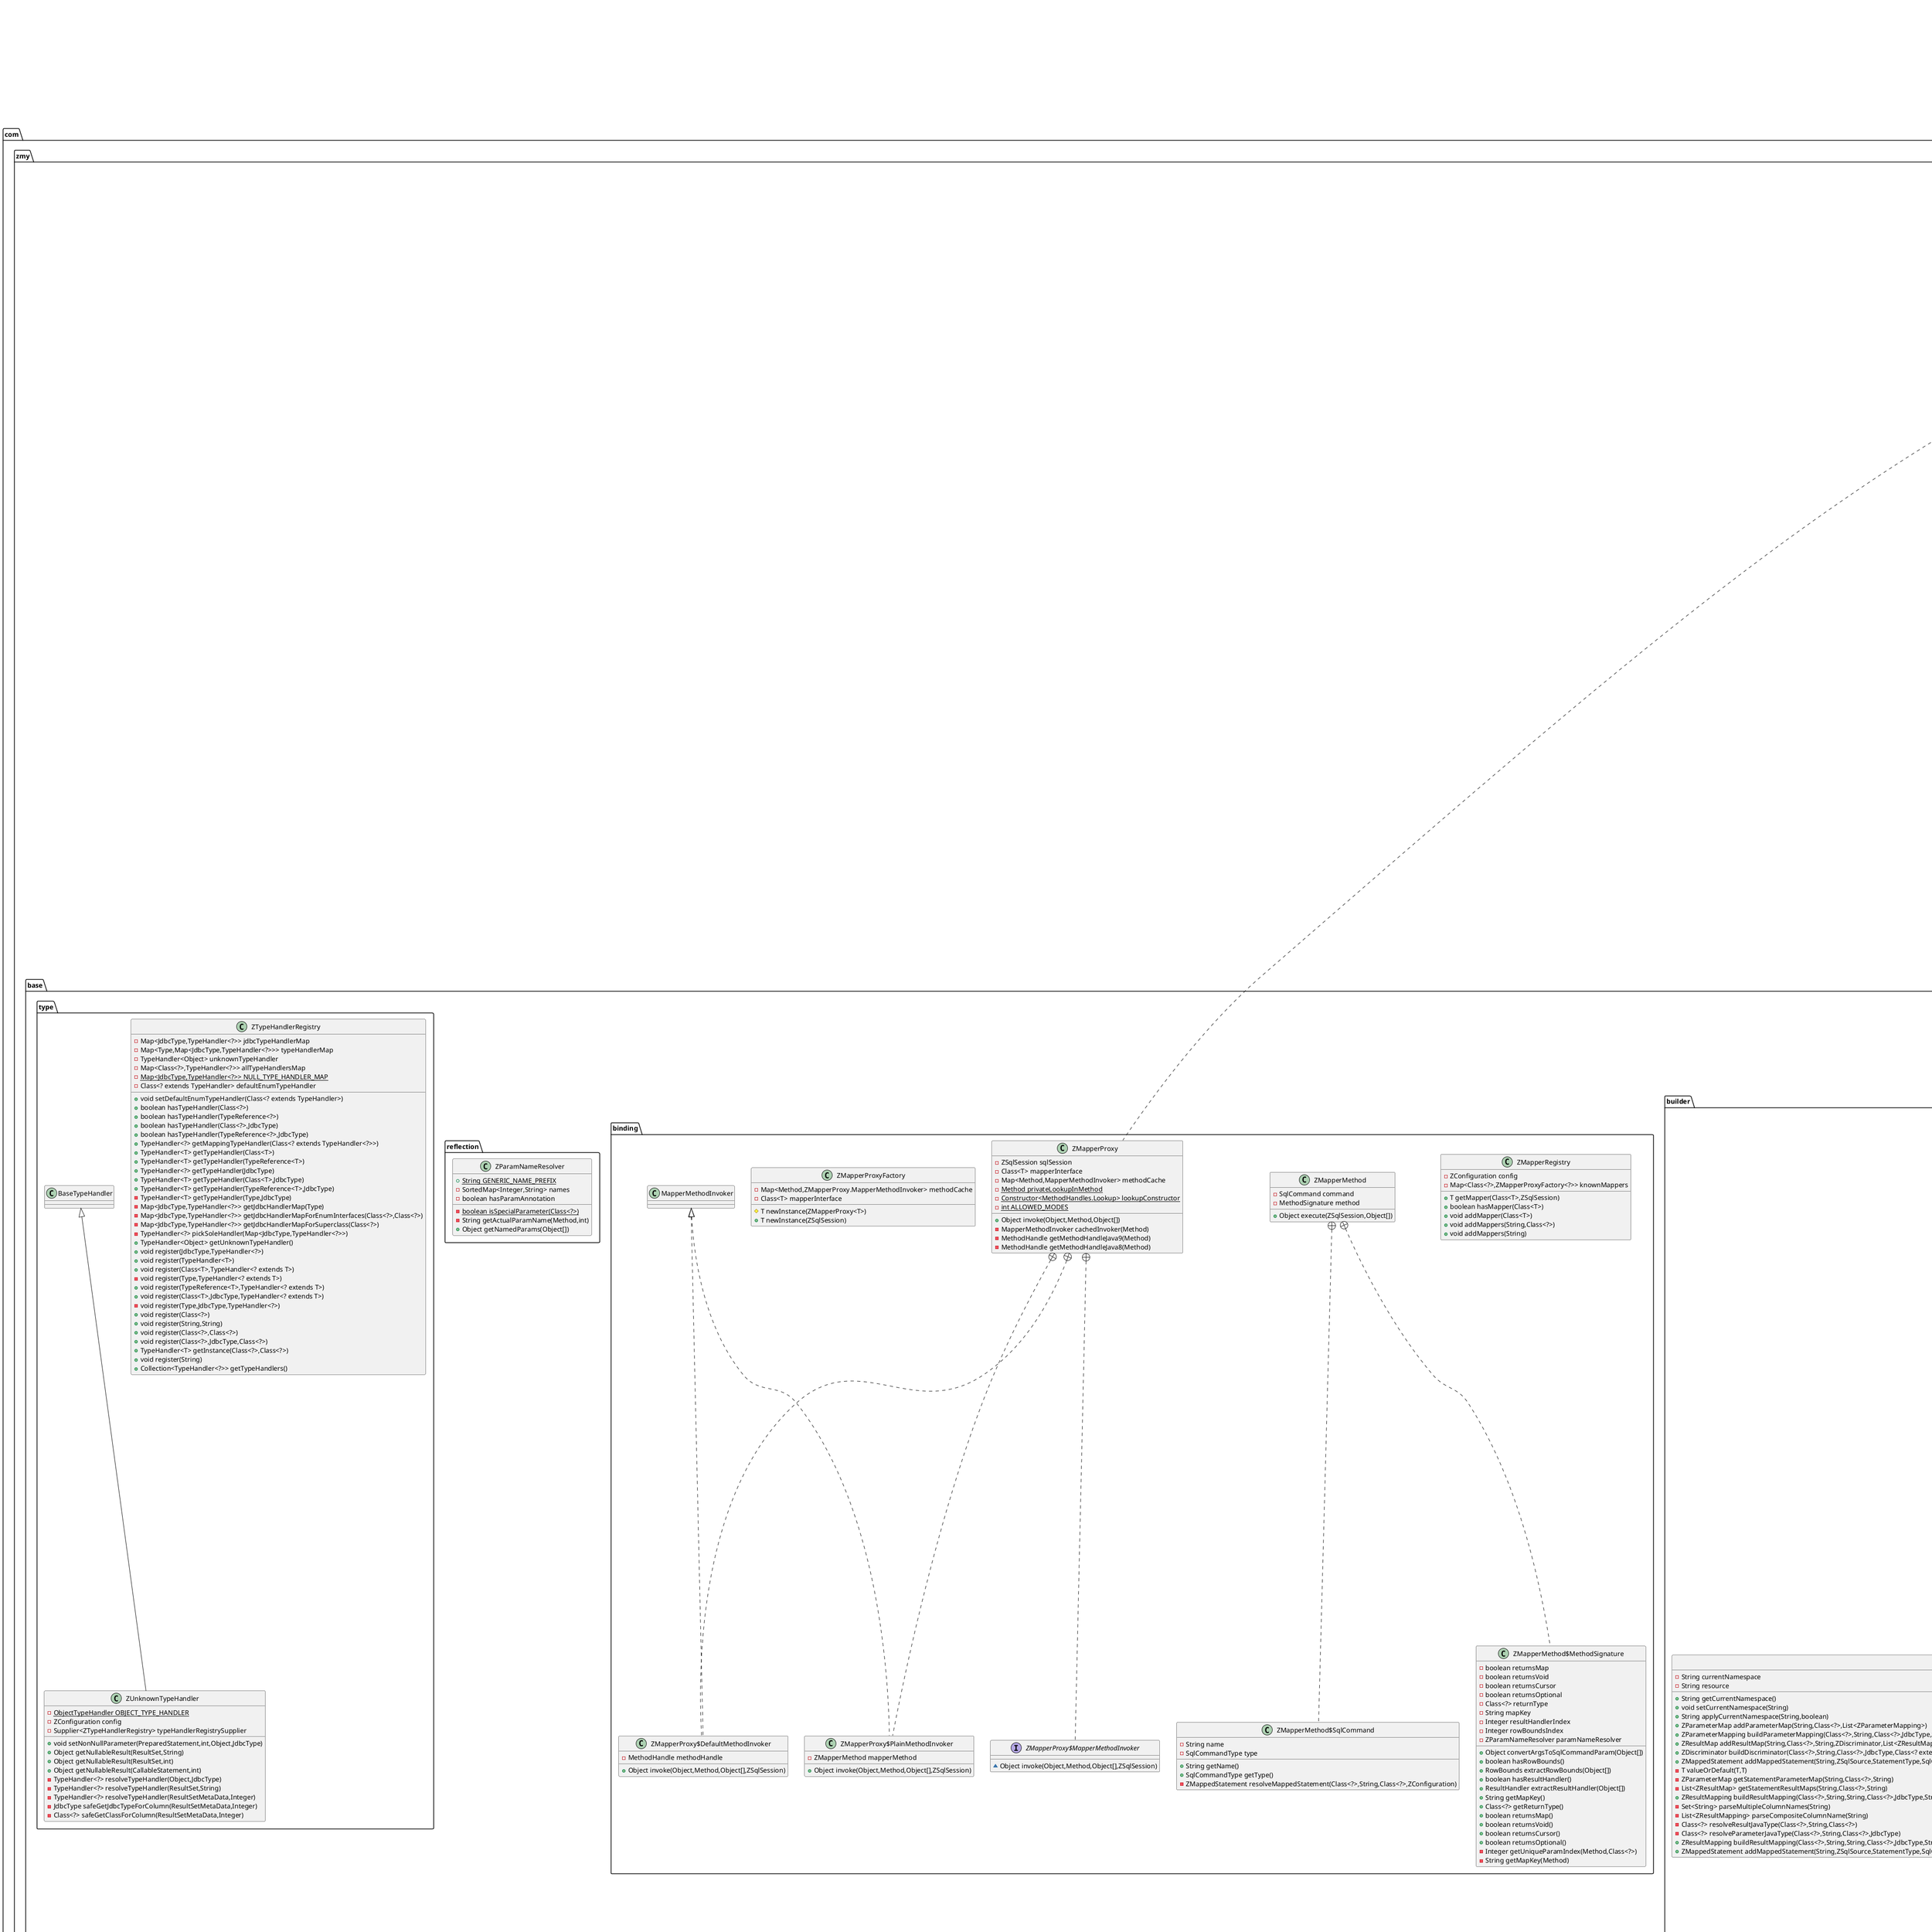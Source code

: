 @startuml
class com.zmy.core.mapping.ZParameterMap {
- String id
- Class<?> type
- List<ZParameterMapping> parameterMappings
+ String getId()
+ Class<?> getType()
+ List<ZParameterMapping> getParameterMappings()
}


class com.zmy.core.mapping.ZParameterMap$Builder {
- ZParameterMap parameterMap
+ Class<?> type()
+ ZParameterMap build()
}


class com.zmy.core.mapping.ZEnvironment {
- String id
- DataSource dataSource
- TransactionFactory transactionFactory
+ TransactionFactory getTransactionFactory()
+ String getId()
+ DataSource getDataSource()
}


class com.zmy.core.mapping.ZEnvironment$Builder {
- String id
- DataSource dataSource
- TransactionFactory transactionFactory
+ ZEnvironment.Builder dataSource(DataSource)
+ ZEnvironment.Builder transactionFactory(TransactionFactory)
+ String id()
+ ZEnvironment build()
+ TransactionFactory getTransactionFactory()
}


class com.zmy.base.builder.xml.ZXMLConfigBuilder {
- boolean parsed
- XPathParser parser
- String environment
- ReflectorFactory localReflectorFactory
+ ZConfiguration parse()
- void parseConfiguration(XNode)
- void loadCustomLogImpl(Properties)
- void propertiesElement(XNode)
- Properties settingsAsProperties(XNode)
- void typeAliasesElement(XNode)
- void settingsElement(Properties)
- void environmentsElement(XNode)
- boolean isSpecifiedEnvironment(String)
- DataSourceFactory dataSourceElement(XNode)
- void mapperElement(XNode)
- TransactionFactory transactionManagerElement(XNode)
}


class com.zmy.base.scripting.defaults.ZDefaultParameterHandler {
- ZTypeHandlerRegistry typeHandlerRegistry
- ZMappedStatement mappedStatement
- Object parameterObject
- ZBoundSql boundSql
- ZConfiguration configuration
+ Object getParameterObject()
+ void setParameters(PreparedStatement)
}


class com.zmy.base.binding.ZMapperRegistry {
- ZConfiguration config
- Map<Class<?>,ZMapperProxyFactory<?>> knownMappers
+ T getMapper(Class<T>,ZSqlSession)
+ boolean hasMapper(Class<T>)
+ void addMapper(Class<T>)
+ void addMappers(String,Class<?>)
+ void addMappers(String)
}


class com.zmy.base.scripting.xmltags.ZIfSqlNode {
- ExpressionEvaluator evaluator
- String test
- ZSqlNode contents
+ boolean apply(ZDynamicContext)
}


class com.zmy.base.scripting.xmltags.ZDynamicContext {
+ {static} String PARAMETER_OBJECT_KEY
+ {static} String DATABASE_ID_KEY
- ZDynamicContext.ContextMap bindings
- StringJoiner sqlBuilder
- int uniqueNumber
+ Map<String,Object> getBindings()
+ void bind(String,Object)
+ void appendSql(String)
+ String getSql()
+ int getUniqueNumber()
}


class com.zmy.base.scripting.xmltags.ZDynamicContext$ContextAccessor {
+ Object getProperty(Map,Object,Object)
+ void setProperty(Map,Object,Object,Object)
+ String getSourceAccessor(OgnlContext,Object,Object)
+ String getSourceSetter(OgnlContext,Object,Object)
}

class com.zmy.base.scripting.xmltags.ZDynamicContext$ContextMap {
- {static} long serialVersionUID
- MetaObject parameterMetaObject
- boolean fallbackParameterObject
+ Object get(Object)
}


interface com.zmy.core.executor.statement.ZStatementHandler {
~ Statement prepare(Connection)
~ List<E> query(Statement,ZResultHandler)
~ int update(Statement)
~ ZBoundSql getBoundSql()
~ ZParameterHandler getParameterHandler()
~ void parameterize(Statement)
}

class com.zmy.base.scripting.xmltags.ZMixedSqlNode {
- List<ZSqlNode> contents
+ boolean apply(ZDynamicContext)
}


interface com.zmy.core.executor.ZExecutor {
~ {static} ResultHandler NO_RESULT_HANDLER
~ List<T> query(ZMappedStatement,Object,RowBounds,ZResultHandler)
~ List<T> query(ZMappedStatement,Object,RowBounds,ZResultHandler,ZBoundSql)
~ int update(ZMappedStatement,Object)
~ Transaction getTransaction()
~ void commit(boolean)
~ void rollback(boolean)
~ void close(boolean)
~ boolean isClosed()
~ void setExecutorWrapper(ZExecutor)
}


class com.zmy.core.executor.result.ZDefaultMapResultHandler {
- Map<K,V> mappedResults
- String mapKey
- ObjectFactory objectFactory
- ObjectWrapperFactory objectWrapperFactory
- ReflectorFactory reflectorFactory
+ void handleResult(ResultContext<? extends V>)
+ Map<K,V> getMappedResults()
}


class com.zmy.base.reflection.ZParamNameResolver {
+ {static} String GENERIC_NAME_PREFIX
- SortedMap<Integer,String> names
- boolean hasParamAnnotation
- {static} boolean isSpecialParameter(Class<?>)
- String getActualParamName(Method,int)
+ Object getNamedParams(Object[])
}


abstract class com.zmy.core.executor.ZBaseExecutor {
# Transaction transaction
# ZConfiguration configuration
- boolean closed
# ZExecutor wrapper
+ Transaction getTransaction()
# Connection getConnection()
+ void setExecutorWrapper(ZExecutor)
+ boolean isClosed()
+ void close(boolean)
+ void commit(boolean)
+ void rollback(boolean)
+ List<E> query(ZMappedStatement,Object,RowBounds,ZResultHandler)
+ List<T> query(ZMappedStatement,Object,RowBounds,ZResultHandler,ZBoundSql)
+ int update(ZMappedStatement,Object)
- List<T> queryFromDatabase(ZMappedStatement,Object,RowBounds,ZResultHandler,ZBoundSql)
# {abstract}List<T> doQuery(ZMappedStatement,Object,RowBounds,ZResultHandler,ZBoundSql)
# {abstract}int doUpdate(ZMappedStatement,Object)
}


class com.zmy.core.mapping.ZBoundSql {
- String sql
- List<ZParameterMapping> parameterMappings
- Object parameterObject
- Map<String,Object> additionalParameters
- MetaObject metaParameters
+ String getSql()
+ List<ZParameterMapping> getParameterMappings()
+ Object getParameterObject()
+ boolean hasAdditionalParameter(String)
+ void setAdditionalParameter(String,Object)
+ Object getAdditionalParameter(String)
}


class com.zmy.base.scripting.xmltags.ZForEachSqlNode {
+ {static} String ITEM_PREFIX
- ExpressionEvaluator evaluator
- String collectionExpression
- ZSqlNode contents
- String open
- String close
- String separator
- String item
- String index
- ZConfiguration configuration
+ boolean apply(ZDynamicContext)
- void applyIndex(ZDynamicContext,Object,int)
- void applyItem(ZDynamicContext,Object,int)
- void applyOpen(ZDynamicContext)
- void applyClose(ZDynamicContext)
- {static} String itemizeItem(String,int)
}


class com.zmy.base.scripting.xmltags.ZForEachSqlNode$FilteredDynamicContext {
- ZDynamicContext delegate
- int index
- String itemIndex
- String item
+ Map<String,Object> getBindings()
+ void bind(String,Object)
+ String getSql()
+ void appendSql(String)
+ int getUniqueNumber()
}


class com.zmy.base.scripting.xmltags.ZForEachSqlNode$PrefixedContext {
- ZDynamicContext delegate
- String prefix
- boolean prefixApplied
+ boolean isPrefixApplied()
+ Map<String,Object> getBindings()
+ void bind(String,Object)
+ void appendSql(String)
+ String getSql()
+ int getUniqueNumber()
}


class com.zmy.core.executor.result.ZDefaultResultHandler {
- List<Object> list
+ void handleResult(ResultContext<?>)
+ List<Object> getResultList()
}


class com.zmy.core.executor.resultset.ZDefaultResultSetHandler {
- {static} Object DEFERRED
- ZExecutor executor
- ZConfiguration configuration
- ZMappedStatement mappedStatement
- RowBounds rowBounds
- ZParameterHandler parameterHandler
- ZResultHandler<?> resultHandler
- ZBoundSql boundSql
- ZTypeHandlerRegistry typeHandlerRegistry
- ObjectFactory objectFactory
- ReflectorFactory reflectorFactory
- Map<CacheKey,Object> nestedResultObjects
- Map<String,Object> ancestorObjects
- Object previousRowValue
- Map<String,ZResultMapping> nextResultMaps
- Map<CacheKey,List<PendingRelation>> pendingRelations
- Map<String,List<UnMappedColumnAutoMapping>> autoMappingsCache
- boolean useConstructorMappings
+ void handleOutputParameters(CallableStatement)
- void handleRefCursorOutputParameter(ResultSet,ZParameterMapping,MetaObject)
+ List<Object> handleResultSets(Statement)
- ZResultSetWrapper getFirstResultSet(Statement)
- ZResultSetWrapper getNextResultSet(Statement)
- void closeResultSet(ResultSet)
- void cleanUpAfterHandlingResultSet()
- void validateResultMapsCount(ZResultSetWrapper,int)
- void handleResultSet(ZResultSetWrapper,ZResultMap,List<Object>,ZResultMapping)
- List<Object> collapseSingleResultList(List<Object>)
+ void handleRowValues(ZResultSetWrapper,ZResultMap,ZResultHandler<?>,RowBounds,ZResultMapping)
- void handleRowValuesForSimpleResultMap(ZResultSetWrapper,ZResultMap,ZResultHandler<?>,RowBounds,ZResultMapping)
- void storeObject(ZResultHandler<?>,ZDefaultResultContext<Object>,Object,ZResultMapping,ResultSet)
- void callResultHandler(ZResultHandler<?>,ZDefaultResultContext<Object>,Object)
- boolean shouldProcessMoreRows(ResultContext<?>,RowBounds)
- void skipRows(ResultSet,RowBounds)
- Object getRowValue(ZResultSetWrapper,ZResultMap,String)
- boolean shouldApplyAutomaticMappings(ZResultMap,boolean)
- boolean applyPropertyMappings(ZResultSetWrapper,ZResultMap,MetaObject,ZResultLoaderMap,String)
- Object getPropertyMappingValue(ResultSet,MetaObject,ZResultMapping,ZResultLoaderMap,String)
- List<UnMappedColumnAutoMapping> createAutomaticMappings(ZResultSetWrapper,ZResultMap,MetaObject,String)
- boolean applyAutomaticMappings(ZResultSetWrapper,ZResultMap,MetaObject,String)
- void linkToParents(ResultSet,ZResultMapping,Object)
- void addPendingChildRelation(ResultSet,MetaObject,ZResultMapping)
- CacheKey createKeyForMultipleResults(ResultSet,ZResultMapping,String,String)
- Object createResultObject(ZResultSetWrapper,ZResultMap,ZResultLoaderMap,String)
- Object createResultObject(ZResultSetWrapper,ZResultMap,List<Class<?>>,List<Object>,String)
~ Object createParameterizedResultObject(ZResultSetWrapper,Class<?>,List<ZResultMapping>,List<Class<?>>,List<Object>,String)
- Object createByConstructorSignature(ZResultSetWrapper,Class<?>,List<Class<?>>,List<Object>)
- Object createUsingConstructor(ZResultSetWrapper,Class<?>,List<Class<?>>,List<Object>,Constructor<?>)
- Constructor<?> findDefaultConstructor(Constructor<?>[])
- boolean allowedConstructorUsingTypeHandlers(Constructor<?>,List<JdbcType>)
- Object createPrimitiveResultObject(ZResultSetWrapper,ZResultMap,String)
- Object getNestedQueryConstructorValue(ResultSet,ZResultMapping,String)
- Object getNestedQueryMappingValue(ResultSet,MetaObject,ZResultMapping,ZResultLoaderMap,String)
- Object prepareParameterForNestedQuery(ResultSet,ZResultMapping,Class<?>,String)
- Object prepareSimpleKeyParameter(ResultSet,ZResultMapping,Class<?>,String)
- Object prepareCompositeKeyParameter(ResultSet,ZResultMapping,Class<?>,String)
- Object instantiateParameterObject(Class<?>)
+ ZResultMap resolveDiscriminatedResultMap(ResultSet,ZResultMap,String)
- Object getDiscriminatorValue(ResultSet,ZDiscriminator,String)
- String prependPrefix(String,String)
- void handleRowValuesForNestedResultMap(ZResultSetWrapper,ZResultMap,ZResultHandler<?>,RowBounds,ZResultMapping)
- Object getRowValue(ZResultSetWrapper,ZResultMap,CacheKey,String,Object)
- void putAncestor(Object,String)
- boolean applyNestedResultMappings(ZResultSetWrapper,ZResultMap,MetaObject,String,CacheKey,boolean)
- String getColumnPrefix(String,ZResultMapping)
- boolean anyNotNullColumnHasValue(ZResultMapping,String,ZResultSetWrapper)
- ZResultMap getNestedResultMap(ResultSet,String,String)
- CacheKey createRowKey(ZResultMap,ZResultSetWrapper,String)
- CacheKey combineKeys(CacheKey,CacheKey)
- List<ZResultMapping> getResultMappingsForRowKey(ZResultMap)
- void createRowKeyForMappedProperties(ZResultMap,ZResultSetWrapper,CacheKey,List<ZResultMapping>,String)
- void createRowKeyForUnmappedProperties(ZResultMap,ZResultSetWrapper,CacheKey,String)
- void createRowKeyForMap(ZResultSetWrapper,CacheKey)
- void linkObjects(MetaObject,ZResultMapping,Object)
- Object instantiateCollectionPropertyIfAppropriate(ZResultMapping,MetaObject)
- boolean hasTypeHandlerForResultObject(ZResultSetWrapper,Class<?>)
}


class com.zmy.core.executor.resultset.ZDefaultResultSetHandler$PendingRelation {
+ MetaObject metaObject
+ ZResultMapping propertyMapping
}

class com.zmy.core.executor.resultset.ZDefaultResultSetHandler$UnMappedColumnAutoMapping {
- String column
- String property
- TypeHandler<?> typeHandler
- boolean primitive
}

class com.zmy.base.scripting.xmltags.ZVarDeclSqlNode {
- String name
- String expression
+ boolean apply(ZDynamicContext)
}


class com.zmy.core.session.defaults.ZDefaultSqlSession {
- ZConfiguration configuration
- ZExecutor executor
- boolean autoCommit
- boolean dirty
+ T selectOne(String,Object)
+ List<E> selectList(String)
+ List<T> selectList(String,Object)
+ List<T> selectList(String,Object,RowBounds)
+ int insert(String)
+ int insert(String,Object)
+ int update(String)
+ int update(String,Object)
+ int delete(String)
+ int delete(String,Object)
+ T getMapper(Class<T>)
+ void commit()
+ void commit(boolean)
+ void rollback()
+ void rollback(boolean)
- boolean isCommitOrRollbackRequired(boolean)
+ void close()
+ ZConfiguration getConfiguration()
}


class com.zmy.base.scripting.xmltags.ZWhereSqlNode {
- {static} List<String> prefixList
}

interface com.zmy.core.executor.parameter.ZParameterHandler {
~ Object getParameterObject()
~ void setParameters(PreparedStatement)
}

class com.zmy.core.executor.resultset.ZResultSetWrapper {
- ResultSet resultSet
- ZTypeHandlerRegistry typeHandlerRegistry
- List<String> columnNames
- List<String> classNames
- List<JdbcType> jdbcTypes
- Map<String,Map<Class<?>,TypeHandler<?>>> typeHandlerMap
- Map<String,List<String>> mappedColumnNamesMap
- Map<String,List<String>> unMappedColumnNamesMap
+ ResultSet getResultSet()
+ List<String> getColumnNames()
+ List<String> getClassNames()
+ List<JdbcType> getJdbcTypes()
+ JdbcType getJdbcType(String)
+ TypeHandler<?> getTypeHandler(Class<?>,String)
- Class<?> resolveClass(String)
- void loadMappedAndUnmappedColumnNames(ZResultMap,String)
+ List<String> getMappedColumnNames(ZResultMap,String)
+ List<String> getUnmappedColumnNames(ZResultMap,String)
- String getMapKey(ZResultMap,String)
- Set<String> prependPrefixes(Set<String>,String)
}


class com.zmy.base.binding.ZMapperMethod {
- SqlCommand command
- MethodSignature method
+ Object execute(ZSqlSession,Object[])
}


class com.zmy.base.binding.ZMapperMethod$SqlCommand {
- String name
- SqlCommandType type
+ String getName()
+ SqlCommandType getType()
- ZMappedStatement resolveMappedStatement(Class<?>,String,Class<?>,ZConfiguration)
}


class com.zmy.base.binding.ZMapperMethod$MethodSignature {
- boolean returnsMap
- boolean returnsVoid
- boolean returnsCursor
- boolean returnsOptional
- Class<?> returnType
- String mapKey
- Integer resultHandlerIndex
- Integer rowBoundsIndex
- ZParamNameResolver paramNameResolver
+ Object convertArgsToSqlCommandParam(Object[])
+ boolean hasRowBounds()
+ RowBounds extractRowBounds(Object[])
+ boolean hasResultHandler()
+ ResultHandler extractResultHandler(Object[])
+ String getMapKey()
+ Class<?> getReturnType()
+ boolean returnsMap()
+ boolean returnsVoid()
+ boolean returnsCursor()
+ boolean returnsOptional()
- Integer getUniqueParamIndex(Method,Class<?>)
- String getMapKey(Method)
}


class com.zmy.TestMain {
+ {static} void main(String[])
}

class com.zmy.base.builder.xml.ZXMLStatementBuilder {
- ZMapperBuilderAssistant builderAssistant
- XNode context
- String requiredDatabaseId
+ void parseStatementNode()
- void processSelectKeyNodes(String,Class<?>,ZLanguageDriver)
- void parseSelectKeyNodes(String,List<XNode>,Class<?>,ZLanguageDriver,String)
- void parseSelectKeyNode(String,XNode,Class<?>,ZLanguageDriver,String)
- void removeSelectKeyNodes(List<XNode>)
- boolean databaseIdMatchesCurrent(String,String,String)
- ZLanguageDriver getLanguageDriver(String)
}


class com.zmy.base.scripting.xmltags.ZDynamicSqlSource {
- ZConfiguration configuration
- ZSqlNode rootSqlNode
+ ZBoundSql getBoundSql(Object)
}


abstract class com.zmy.core.executor.statement.ZBaseStatementHandler {
# ZBoundSql boundSql
# ZConfiguration configuration
# ObjectFactory objectFactory
# ZTypeHandlerRegistry typeHandlerRegistry
# ZParameterHandler parameterHandler
# ZResultSetHandler resultSetHandler
# ZExecutor executor
# ZMappedStatement mappedStatement
# RowBounds rowBounds
+ Statement prepare(Connection)
# {abstract}Statement instantiateStatement(Connection)
+ ZBoundSql getBoundSql()
+ ZParameterHandler getParameterHandler()
}


interface com.zmy.core.mapping.ZSqlSource {
~ ZBoundSql getBoundSql(Object)
}

class com.zmy.core.session.ZConfiguration {
# String databaseId
# Map<String,XNode> sqlFragments
# ZTypeHandlerRegistry typeHandlerRegistry
# TypeAliasRegistry typeAliasRegistry
# Map<String,ZMappedStatement> mappedStatements
# ZEnvironment environment
# ZMapperRegistry mapperRegistry
# Properties variables
# Class<? extends Log> logImpl
# ZLanguageDriverRegistry languageRegistry
# ReflectorFactory reflectorFactory
# Map<String,ZResultMap> resultMaps
# Map<String,ZParameterMap> parameterMaps
# boolean returnInstanceForEmptyRow
# boolean useColumnLabel
# boolean mapUnderscoreToCamelCase
# ZAutoMappingUnknownColumnBehavior autoMappingUnknownColumnBehavior
# JdbcType jdbcTypeForNull
# Set<String> loadedResources
# ResultSetType defaultResultSetType
# boolean useActualParamName
# ZExecutorType defaultExecutorType
+ String getDatabaseId()
+ void setDatabaseId(String)
+ Map<String,XNode> getSqlFragments()
+ ZTypeHandlerRegistry getTypeHandlerRegistry()
+ TypeAliasRegistry getTypeAliasRegistry()
+ void addMappedStatement(ZMappedStatement)
+ ZMappedStatement getMappedStatement(String)
+ Collection<String> getMappedStatementNames()
+ Collection<ZMappedStatement> getMappedStatements()
+ boolean hasStatement(String,boolean)
+ boolean hasStatement(String)
+ ZEnvironment getEnvironment()
+ void setEnvironment(ZEnvironment)
+ void addMappers(String)
+ void addMapper(Class<T>)
+ T getMapper(Class<T>,ZSqlSession)
+ boolean hasMapper(Class<?>)
+ Properties getVariables()
+ void setVariables(Properties)
+ Class<? extends Log> getLogImpl()
+ void setLogImpl(Class<? extends Log>)
+ ZLanguageDriver getDefaultScriptingLanguageInstance()
+ ZLanguageDriver getLanguageDriver(Class<? extends ZLanguageDriver>)
+ MetaObject newMetaObject(Object)
+ ReflectorFactory getReflectorFactory()
+ void setReflectorFactory(ReflectorFactory)
+ Collection<String> getResultMapNames()
+ Collection<ZResultMap> getResultMaps()
+ ZResultMap getResultMap(String)
+ boolean hasResultMap(String)
+ void addResultMap(ZResultMap)
# void checkLocallyForDiscriminatedNestedResultMaps(ZResultMap)
# void checkGloballyForDiscriminatedNestedResultMaps(ZResultMap)
+ boolean hasParameterMap(String)
+ Collection<String> getParameterMapNames()
+ Collection<ZParameterMap> getParameterMaps()
+ ZParameterMap getParameterMap(String)
+ void addParameterMap(ZParameterMap)
+ ZParameterHandler newParameterHandler(ZMappedStatement,Object,ZBoundSql)
+ ZResultSetHandler newResultSetHandler(ZExecutor,ZMappedStatement,RowBounds,ZParameterHandler,ZResultHandler,ZBoundSql)
+ ZStatementHandler newStatementHandler(ZExecutor,ZMappedStatement,RowBounds,Object,ZResultHandler,ZBoundSql)
+ ZExecutor newExecutor(ZExecutorType)
+ ZExecutor newExecutor(ZExecutorType,Transaction)
+ boolean isReturnInstanceForEmptyRow()
+ void setReturnInstanceForEmptyRow(boolean)
+ void setUseColumnLabel(boolean)
+ boolean isUseColumnLabel()
+ boolean isMapUnderscoreToCamelCase()
+ void setMapUnderscoreToCamelCase(boolean)
+ ZAutoMappingUnknownColumnBehavior getAutoMappingUnknownColumnBehavior()
+ void setAutoMappingUnknownColumnBehavior(ZAutoMappingUnknownColumnBehavior)
+ void setJdbcTypeForNull(JdbcType)
+ JdbcType getJdbcTypeForNull()
+ void addLoadedResource(String)
+ boolean isResourceLoaded(String)
+ ResultSetType getDefaultResultSetType()
+ void setDefaultResultSetType(ResultSetType)
+ boolean isUseActualParamName()
+ ZExecutorType getDefaultExecutorType()
+ void setDefaultExecutorType(ZExecutorType)
}


class com.zmy.base.binding.ZMapperProxy {
- ZSqlSession sqlSession
- Class<T> mapperInterface
- Map<Method,MapperMethodInvoker> methodCache
- {static} Method privateLookupInMethod
- {static} Constructor<MethodHandles.Lookup> lookupConstructor
- {static} int ALLOWED_MODES
+ Object invoke(Object,Method,Object[])
- MapperMethodInvoker cachedInvoker(Method)
- MethodHandle getMethodHandleJava9(Method)
- MethodHandle getMethodHandleJava8(Method)
}


class com.zmy.base.binding.ZMapperProxy$DefaultMethodInvoker {
- MethodHandle methodHandle
+ Object invoke(Object,Method,Object[],ZSqlSession)
}


interface com.zmy.base.binding.ZMapperProxy$MapperMethodInvoker {
~ Object invoke(Object,Method,Object[],ZSqlSession)
}

class com.zmy.base.binding.ZMapperProxy$PlainMethodInvoker {
- ZMapperMethod mapperMethod
+ Object invoke(Object,Method,Object[],ZSqlSession)
}


class com.zmy.core.executor.result.ZDefaultResultContext {
- T resultObject
- int resultCount
- boolean stopped
+ T getResultObject()
+ int getResultCount()
+ boolean isStopped()
+ void nextResultObject(T)
+ void stop()
}


class com.zmy.base.scripting.xmltags.ZSetSqlNode {
- {static} List<String> COMMA
}

interface com.zmy.core.session.ZSqlSessionFactory {
~ ZSqlSession openSession()
~ ZSqlSession openSession(boolean)
~ ZSqlSession openSession(ZExecutorType)
~ ZSqlSession openSession(TransactionIsolationLevel)
}

enum com.zmy.core.session.ZExecutorType {
+  SIMPLE
+  REUSE
+  BATCH
}

class com.zmy.base.builder.ZStaticSqlSource {
- String sql
- List<ZParameterMapping> parameterMappings
- ZConfiguration configuration
+ ZBoundSql getBoundSql(Object)
}


class com.zmy.core.mapping.ZResultMapping {
- ZConfiguration configuration
- String property
- String column
- Class<?> javaType
- JdbcType jdbcType
- TypeHandler<?> typeHandler
- String nestedResultMapId
- String nestedQueryId
- Set<String> notNullColumns
- String columnPrefix
- List<ResultFlag> flags
- List<ZResultMapping> composites
- String resultSet
- String foreignColumn
- boolean lazy
+ boolean isCompositeResult()
+ boolean equals(Object)
+ int hashCode()
+ String toString()
}


class com.zmy.core.mapping.ZResultMapping$Builder {
- ZResultMapping resultMapping
+ ZResultMapping.Builder javaType(Class<?>)
+ ZResultMapping.Builder jdbcType(JdbcType)
+ ZResultMapping.Builder nestedResultMapId(String)
+ ZResultMapping.Builder nestedQueryId(String)
+ ZResultMapping.Builder resultSet(String)
+ ZResultMapping.Builder foreignColumn(String)
+ ZResultMapping.Builder notNullColumns(Set<String>)
+ ZResultMapping.Builder columnPrefix(String)
+ ZResultMapping.Builder flags(List<ResultFlag>)
+ ZResultMapping.Builder typeHandler(TypeHandler<?>)
+ ZResultMapping.Builder composites(List<ZResultMapping>)
+ ZResultMapping.Builder lazy(boolean)
+ ZResultMapping build()
- void validate()
- void resolveTypeHandler()
+ ZResultMapping.Builder column(String)
}


class com.zmy.inter.beans.User {
- Integer userId
- String addr
- String name
+ Integer getUserId()
+ void setUserId(Integer)
+ String getAddr()
+ void setAddr(String)
+ String getName()
+ void setName(String)
}


class com.zmy.inter.beans.User$Builder {
- User user
+ Builder userId(Integer)
+ Builder name(String)
+ Builder addr(String)
+ User build()
}


interface com.zmy.core.session.ZSqlSession {
~ T selectOne(String,Object)
~ List<E> selectList(String)
~ List<E> selectList(String,Object)
~ List<E> selectList(String,Object,RowBounds)
~ int insert(String)
~ int insert(String,Object)
~ int update(String)
~ int update(String,Object)
~ int delete(String)
~ int delete(String,Object)
~ T getMapper(Class<T>)
~ void commit()
~ void commit(boolean)
~ void rollback()
~ void rollback(boolean)
~ ZConfiguration getConfiguration()
~ void close()
}

class com.zmy.core.executor.ZResultExtractor {
- ZConfiguration configuration
- ObjectFactory objectFactory
+ Object extractObjectFromList(List<Object>,Class<?>)
}


class com.zmy.core.executor.statement.ZPreparedStatementHandler {
+ List<E> query(Statement,ZResultHandler)
+ int update(Statement)
+ void parameterize(Statement)
# Statement instantiateStatement(Connection)
}

class com.zmy.base.builder.xml.ZXMLIncludeTransformer {
- ZConfiguration configuration
- ZMapperBuilderAssistant builderAssistant
+ void applyIncludes(Node)
- void applyIncludes(Node,Properties,boolean)
- Node findSqlFragment(String,Properties)
- String getStringAttribute(Node,String)
- Properties getVariablesContext(Node,Properties)
}


class com.zmy.core.mapping.ZDiscriminator {
- ZResultMapping resultMapping
- Map<String,String> discriminatorMap
+ ZResultMapping getResultMapping()
+ Map<String,String> getDiscriminatorMap()
+ String getMapIdFor(String)
}


class com.zmy.core.mapping.ZDiscriminator$Builder {
- ZDiscriminator discriminator
+ ZDiscriminator build()
}


class com.zmy.base.scripting.xmltags.ZChooseSqlNode {
- ZSqlNode defaultSqlNode
- List<ZSqlNode> ifSqlNodes
+ boolean apply(ZDynamicContext)
}


enum com.zmy.core.session.ZAutoMappingUnknownColumnBehavior {
+  NONE
+  WARNING
+  FAILING
+ {abstract}void doAction(ZMappedStatement,String,String,Class<?>)
- {static} String buildMessage(ZMappedStatement,String,String,Class<?>)
}


class com.zmy.core.session.LogHolder {
- {static} Log log
}

interface com.zmy.core.executor.resultset.ZResultSetHandler {
~ List<E> handleResultSets(Statement)
~ void handleOutputParameters(CallableStatement)
}

class com.zmy.core.session.ZSqlSessionFactoryBuilder {
+ ZSqlSessionFactory build(InputStream)
+ ZSqlSessionFactory build(InputStream,String)
+ ZSqlSessionFactory build(InputStream,String,Properties)
+ ZSqlSessionFactory build(ZConfiguration)
}

class com.zmy.base.builder.xml.ZXMLMapperBuilder {
- XPathParser parser
- ZMapperBuilderAssistant builderAssistant
- Map<String,XNode> sqlFragments
- String resource
+ void parse()
- void configurationElement(XNode)
- void bindMapperForNamespace()
- void parameterMapElement(List<XNode>)
- void resultMapElements(List<XNode>)
- ZResultMap resultMapElement(XNode)
- ZResultMap resultMapElement(XNode,List<ZResultMapping>,Class<?>)
# Class<?> inheritEnclosingType(XNode,Class<?>)
- void processConstructorElement(XNode,Class<?>,List<ZResultMapping>)
- ZDiscriminator processDiscriminatorElement(XNode,Class<?>,List<ZResultMapping>)
- void sqlElement(List<XNode>)
- void sqlElement(List<XNode>,String)
- boolean databaseIdMatchesCurrent(String,String,String)
- ZResultMapping buildResultMappingFromContext(XNode,Class<?>,List<ResultFlag>)
- String processNestedResultMappings(XNode,List<ZResultMapping>,Class<?>)
# void validateCollection(XNode,Class<?>)
- void buildStatementFromContext(List<XNode>)
- void buildStatementFromContext(List<XNode>,String)
}


class com.zmy.core.session.defaults.ZDefaultSqlSessionFactory {
- ZConfiguration configuration
+ ZSqlSession openSession()
+ ZSqlSession openSession(boolean)
+ ZSqlSession openSession(ZExecutorType)
+ ZSqlSession openSession(TransactionIsolationLevel)
- ZSqlSession openSessionFromDataSource(ZExecutorType,TransactionIsolationLevel,boolean)
- TransactionFactory getTransactionFactoryFromEnvironment(ZEnvironment)
}


interface com.zmy.base.scripting.ZLanguageDriver {
~ ZParameterHandler createParameterHandler(ZMappedStatement,Object,ZBoundSql)
~ ZSqlSource createSqlSource(ZConfiguration,XNode,Class<?>)
~ ZSqlSource createSqlSource(ZConfiguration,String,Class<?>)
}

class com.zmy.base.scripting.ZLanguageDriverRegistry {
- Map<Class<? extends ZLanguageDriver>,ZLanguageDriver> LANGUAGE_DRIVER_MAP
- Class<? extends ZLanguageDriver> defaultDriverClass
+ void register(Class<? extends ZLanguageDriver>)
+ void register(ZLanguageDriver)
+ ZLanguageDriver getDriver(Class<? extends ZLanguageDriver>)
+ ZLanguageDriver getDefaultDriver()
+ Class<? extends ZLanguageDriver> getDefaultDriverClass()
+ void setDefaultDriverClass(Class<? extends ZLanguageDriver>)
}


class com.zmy.base.scripting.xmltags.ZXMLScriptBuilder {
- XNode context
- boolean isDynamic
- Class<?> parameterType
- Map<String,ZXMLScriptBuilder.NodeHandler> nodeHandlerMap
- void initNodeHandlerMap()
+ ZSqlSource parseScriptNode()
# ZMixedSqlNode parseDynamicTags(XNode)
}


class com.zmy.base.scripting.xmltags.ZXMLScriptBuilder$ChooseHandler {
+ void handleNode(XNode,List<ZSqlNode>)
- void handleWhenOtherwiseNodes(XNode,List<ZSqlNode>,List<ZSqlNode>)
- ZSqlNode getDefaultSqlNode(List<ZSqlNode>)
}

class com.zmy.base.scripting.xmltags.ZXMLScriptBuilder$OtherwiseHandler {
+ void handleNode(XNode,List<ZSqlNode>)
}

class com.zmy.base.scripting.xmltags.ZXMLScriptBuilder$IfHandler {
+ void handleNode(XNode,List<ZSqlNode>)
}

class com.zmy.base.scripting.xmltags.ZXMLScriptBuilder$ZForEachHandler {
+ void handleNode(XNode,List<ZSqlNode>)
}

class com.zmy.base.scripting.xmltags.ZXMLScriptBuilder$ZSetHandler {
+ void handleNode(XNode,List<ZSqlNode>)
}

class com.zmy.base.scripting.xmltags.ZXMLScriptBuilder$ZWhereHandler {
+ void handleNode(XNode,List<ZSqlNode>)
}

class com.zmy.base.scripting.xmltags.ZXMLScriptBuilder$ZTrimHandler {
+ void handleNode(XNode,List<ZSqlNode>)
}

class com.zmy.base.scripting.xmltags.ZXMLScriptBuilder$BindHandler {
+ void handleNode(XNode,List<ZSqlNode>)
}

interface com.zmy.base.scripting.xmltags.ZXMLScriptBuilder$NodeHandler {
~ void handleNode(XNode,List<ZSqlNode>)
}

class com.zmy.base.scripting.xmltags.ZStaticTextSqlNode {
- String text
+ boolean apply(ZDynamicContext)
}


class com.zmy.base.builder.ZResultMapResolver {
- ZMapperBuilderAssistant assistant
- String id
- Class<?> type
- String extend
- ZDiscriminator discriminator
- List<ZResultMapping> resultMappings
- Boolean autoMapping
+ ZResultMap resolve()
}


interface com.zmy.core.session.ZResultHandler {
~ void handleResult(ResultContext<? extends T>)
}

class com.zmy.core.executor.statement.ZRoutingStatementHandler {
- ZStatementHandler delegate
+ Statement prepare(Connection)
+ List<E> query(Statement,ZResultHandler)
+ int update(Statement)
+ ZBoundSql getBoundSql()
+ ZParameterHandler getParameterHandler()
+ void parameterize(Statement)
}


class com.zmy.core.executor.statement.ZSimpleStatementHandler {
# Statement instantiateStatement(Connection)
+ List<E> query(Statement,ZResultHandler)
+ int update(Statement)
+ void parameterize(Statement)
}

abstract class com.zmy.base.builder.ZBaseBuilder {
# ZConfiguration configuration
# TypeAliasRegistry typeAliasRegistry
# ZTypeHandlerRegistry typeHandlerRegistry
+ ZConfiguration getConfiguration()
# Pattern parseExpression(String,String)
# Boolean booleanValueOf(String,Boolean)
# Integer integerValueOf(String,Integer)
# Set<String> stringSetValueOf(String,String)
# JdbcType resolveJdbcType(String)
# ResultSetType resolveResultSetType(String)
# ParameterMode resolveParameterMode(String)
# Object createInstance(String)
# Class<? extends T> resolveClass(String)
# TypeHandler<?> resolveTypeHandler(Class<?>,String)
# TypeHandler<?> resolveTypeHandler(Class<?>,Class<? extends TypeHandler<?>>)
# Class<? extends T> resolveAlias(String)
}


class com.zmy.base.scripting.defaults.ZRawLanguageDriver {
+ ZSqlSource createSqlSource(ZConfiguration,XNode,Class<?>)
+ ZSqlSource createSqlSource(ZConfiguration,String,Class<?>)
- void checkIsNotDynamic(ZSqlSource)
}

class com.zmy.core.mapping.ZMappedStatement {
- String id
- String resource
- ZSqlSource sqlSource
- ZConfiguration configuration
- ZParameterMap parameterMap
- boolean hasNestedResultMaps
- StatementType statementType
- ResultSetType resultSetType
- List<ZResultMap> resultMaps
- String databaseId
- SqlCommandType sqlCommandType
- ZLanguageDriver lang
- String[] resultSets
+ String[] getResultSets()
+ String[] getResulSets()
+ ZLanguageDriver getLang()
+ ZBoundSql getBoundSql(Object)
+ String getResource()
- {static} String[] delimitedStringToArray(String)
}


class com.zmy.core.mapping.ZMappedStatement$Builder {
- ZMappedStatement mappedStatement
+ ZMappedStatement.Builder resource(String)
+ String id()
+ ZMappedStatement.Builder parameterMap(ZParameterMap)
+ ZMappedStatement.Builder databaseId(String)
+ ZMappedStatement.Builder resultMaps(List<ZResultMap>)
+ ZMappedStatement.Builder statementType(StatementType)
+ ZMappedStatement.Builder resultSetType(ResultSetType)
+ ZMappedStatement.Builder lang(ZLanguageDriver)
+ ZMappedStatement.Builder resulSets(String)
+ ZMappedStatement build()
}


class com.zmy.base.scripting.xmltags.ZTextSqlNode {
- String text
- Pattern injectionFilter
+ boolean isDynamic()
+ boolean apply(ZDynamicContext)
- GenericTokenParser createParser(TokenHandler)
}


class com.zmy.base.scripting.xmltags.ZTextSqlNode$DynamicCheckerTokenParser {
- boolean isDynamic
+ boolean isDynamic()
+ String handleToken(String)
}


class com.zmy.base.scripting.xmltags.ZTextSqlNode$BindingTokenParser {
- ZDynamicContext context
- Pattern injectionFilter
+ String handleToken(String)
- void checkInjection(String)
}


interface com.zmy.base.scripting.xmltags.ZSqlNode {
~ boolean apply(ZDynamicContext)
}

class com.zmy.base.scripting.defaults.ZRawSqlSource {
- ZSqlSource sqlSource
- {static} String getSql(ZConfiguration,ZSqlNode)
+ ZBoundSql getBoundSql(Object)
}


class com.zmy.core.mapping.ZParameterMapping {
- ZConfiguration configuration
- String property
- ParameterMode mode
- Class<?> javaType
- JdbcType jdbcType
- Integer numericScale
- TypeHandler<?> typeHandler
- String resultMapId
- String jdbcTypeName
- String expression
}

class com.zmy.core.mapping.ZParameterMapping$Builder {
- ZParameterMapping parameterMapping
+ ZParameterMapping.Builder mode(ParameterMode)
+ ZParameterMapping.Builder javaType(Class<?>)
+ ZParameterMapping.Builder jdbcType(JdbcType)
+ ZParameterMapping.Builder numericScale(Integer)
+ ZParameterMapping.Builder resultMapId(String)
+ ZParameterMapping.Builder typeHandler(TypeHandler<?>)
+ ZParameterMapping.Builder jdbcTypeName(String)
+ ZParameterMapping.Builder expression(String)
+ ZParameterMapping build()
- void validate()
- void resolveTypeHandler()
}


class com.zmy.base.builder.ZSqlSourceBuilder {
- {static} String PARAMETER_PROPERTIES
+ ZSqlSource parse(String,Class<?>,Map<String,Object>)
}


class com.zmy.base.builder.ZSqlSourceBuilder$ZParameterMappingTokenHandler {
- List<ZParameterMapping> parameterMappings
- Class<?> parameterType
- MetaObject metaParameters
+ List<ZParameterMapping> getParameterMappings()
+ String handleToken(String)
- ZParameterMapping buildParameterMapping(String)
- Map<String,String> parseParameterMapping(String)
}


class com.zmy.core.executor.ZSimpleExecutor {
+ List<T> doQuery(ZMappedStatement,Object,RowBounds,ZResultHandler,ZBoundSql)
# int doUpdate(ZMappedStatement,Object)
# void closeStatement(Statement)
- Statement prepareStatement(ZStatementHandler)
}

class com.zmy.base.binding.ZMapperProxyFactory {
- Map<Method,ZMapperProxy.MapperMethodInvoker> methodCache
- Class<T> mapperInterface
# T newInstance(ZMapperProxy<T>)
+ T newInstance(ZSqlSession)
}


class com.zmy.base.type.ZUnknownTypeHandler {
- {static} ObjectTypeHandler OBJECT_TYPE_HANDLER
- ZConfiguration config
- Supplier<ZTypeHandlerRegistry> typeHandlerRegistrySupplier
+ void setNonNullParameter(PreparedStatement,int,Object,JdbcType)
+ Object getNullableResult(ResultSet,String)
+ Object getNullableResult(ResultSet,int)
+ Object getNullableResult(CallableStatement,int)
- TypeHandler<?> resolveTypeHandler(Object,JdbcType)
- TypeHandler<?> resolveTypeHandler(ResultSet,String)
- TypeHandler<?> resolveTypeHandler(ResultSetMetaData,Integer)
- JdbcType safeGetJdbcTypeForColumn(ResultSetMetaData,Integer)
- Class<?> safeGetClassForColumn(ResultSetMetaData,Integer)
}


interface com.zmy.inter.mapper.UserMapper {
~ User selectOne(Integer)
~ List<User> selectList()
}

class com.zmy.core.mapping.ZResultMap {
- ZConfiguration configuration
- String id
- Class<?> type
- List<ZResultMapping> resultMappings
- List<ZResultMapping> idResultMappings
- List<ZResultMapping> constructorResultMappings
- List<ZResultMapping> propertyResultMappings
- Set<String> mappedColumns
- Set<String> mappedProperties
- ZDiscriminator discriminator
- boolean hasNestedResultMaps
- boolean hasNestedQueries
- Boolean autoMapping
+ boolean hasNestedResultMaps()
+ void forceNestedResultMaps()
}


class com.zmy.core.mapping.ZResultMap$Builder {
- ZResultMap resultMap
+ ZResultMap.Builder discriminator(ZDiscriminator)
+ Class<?> type()
+ ZResultMap build()
- List<String> argNamesOfMatchingConstructor(List<String>)
- boolean argTypesMatch(List<String>,Class<?>[],List<String>)
- List<String> getArgNames(Constructor<?>)
}


class com.zmy.base.scripting.xmltags.ZXMLLanguageDriver {
+ ZParameterHandler createParameterHandler(ZMappedStatement,Object,ZBoundSql)
+ ZSqlSource createSqlSource(ZConfiguration,XNode,Class<?>)
+ ZSqlSource createSqlSource(ZConfiguration,String,Class<?>)
}

class com.zmy.core.executor.loader.ZResultLoaderMap {
- Map<String,LoadPair> loaderMap
+ void addLoader(String,MetaObject,ZResultLoader)
+ Map<String,LoadPair> getProperties()
+ Set<String> getPropertyNames()
+ int size()
+ boolean hasLoader(String)
+ boolean load(String)
+ void remove(String)
+ void loadAll()
- {static} String getUppercaseFirstProperty(String)
}


class com.zmy.core.executor.loader.ZResultLoaderMap$LoadPair {
- {static} long serialVersionUID
- {static} String FACTORY_METHOD
- Object serializationCheck
- MetaObject metaResultObject
- ZResultLoader resultLoader
- Log log
- Class<?> configurationFactory
- String property
- String mappedStatement
- Serializable mappedParameter
+ void load()
+ void load(Object)
- ZConfiguration getConfiguration()
- Log getLogger()
}


class com.zmy.core.executor.loader.ZResultLoaderMap$ClosedExecutor {
+ boolean isClosed()
# List<E> doQuery(ZMappedStatement,Object,RowBounds,ZResultHandler,ZBoundSql)
# int doUpdate(ZMappedStatement,Object)
}

class com.zmy.base.type.ZTypeHandlerRegistry {
- Map<JdbcType,TypeHandler<?>> jdbcTypeHandlerMap
- Map<Type,Map<JdbcType,TypeHandler<?>>> typeHandlerMap
- TypeHandler<Object> unknownTypeHandler
- Map<Class<?>,TypeHandler<?>> allTypeHandlersMap
- {static} Map<JdbcType,TypeHandler<?>> NULL_TYPE_HANDLER_MAP
- Class<? extends TypeHandler> defaultEnumTypeHandler
+ void setDefaultEnumTypeHandler(Class<? extends TypeHandler>)
+ boolean hasTypeHandler(Class<?>)
+ boolean hasTypeHandler(TypeReference<?>)
+ boolean hasTypeHandler(Class<?>,JdbcType)
+ boolean hasTypeHandler(TypeReference<?>,JdbcType)
+ TypeHandler<?> getMappingTypeHandler(Class<? extends TypeHandler<?>>)
+ TypeHandler<T> getTypeHandler(Class<T>)
+ TypeHandler<T> getTypeHandler(TypeReference<T>)
+ TypeHandler<?> getTypeHandler(JdbcType)
+ TypeHandler<T> getTypeHandler(Class<T>,JdbcType)
+ TypeHandler<T> getTypeHandler(TypeReference<T>,JdbcType)
- TypeHandler<T> getTypeHandler(Type,JdbcType)
- Map<JdbcType,TypeHandler<?>> getJdbcHandlerMap(Type)
- Map<JdbcType,TypeHandler<?>> getJdbcHandlerMapForEnumInterfaces(Class<?>,Class<?>)
- Map<JdbcType,TypeHandler<?>> getJdbcHandlerMapForSuperclass(Class<?>)
- TypeHandler<?> pickSoleHandler(Map<JdbcType,TypeHandler<?>>)
+ TypeHandler<Object> getUnknownTypeHandler()
+ void register(JdbcType,TypeHandler<?>)
+ void register(TypeHandler<T>)
+ void register(Class<T>,TypeHandler<? extends T>)
- void register(Type,TypeHandler<? extends T>)
+ void register(TypeReference<T>,TypeHandler<? extends T>)
+ void register(Class<T>,JdbcType,TypeHandler<? extends T>)
- void register(Type,JdbcType,TypeHandler<?>)
+ void register(Class<?>)
+ void register(String,String)
+ void register(Class<?>,Class<?>)
+ void register(Class<?>,JdbcType,Class<?>)
+ TypeHandler<T> getInstance(Class<?>,Class<?>)
+ void register(String)
+ Collection<TypeHandler<?>> getTypeHandlers()
}


class com.zmy.base.builder.ZMapperBuilderAssistant {
- String currentNamespace
- String resource
+ String getCurrentNamespace()
+ void setCurrentNamespace(String)
+ String applyCurrentNamespace(String,boolean)
+ ZParameterMap addParameterMap(String,Class<?>,List<ZParameterMapping>)
+ ZParameterMapping buildParameterMapping(Class<?>,String,Class<?>,JdbcType,String,ParameterMode,Class<? extends TypeHandler<?>>,Integer)
+ ZResultMap addResultMap(String,Class<?>,String,ZDiscriminator,List<ZResultMapping>,Boolean)
+ ZDiscriminator buildDiscriminator(Class<?>,String,Class<?>,JdbcType,Class<? extends TypeHandler<?>>,Map<String,String>)
+ ZMappedStatement addMappedStatement(String,ZSqlSource,StatementType,SqlCommandType,Integer,Integer,String,Class<?>,String,Class<?>,ResultSetType,boolean,boolean,boolean,KeyGenerator,String,String,String,ZLanguageDriver,String)
- T valueOrDefault(T,T)
- ZParameterMap getStatementParameterMap(String,Class<?>,String)
- List<ZResultMap> getStatementResultMaps(String,Class<?>,String)
+ ZResultMapping buildResultMapping(Class<?>,String,String,Class<?>,JdbcType,String,String,String,String,Class<? extends TypeHandler<?>>,List<ResultFlag>,String,String,boolean)
- Set<String> parseMultipleColumnNames(String)
- List<ZResultMapping> parseCompositeColumnName(String)
- Class<?> resolveResultJavaType(Class<?>,String,Class<?>)
- Class<?> resolveParameterJavaType(Class<?>,String,Class<?>,JdbcType)
+ ZResultMapping buildResultMapping(Class<?>,String,String,Class<?>,JdbcType,String,String,String,String,Class<? extends TypeHandler<?>>,List<ResultFlag>)
+ ZMappedStatement addMappedStatement(String,ZSqlSource,StatementType,SqlCommandType,Integer,Integer,String,Class<?>,String,Class<?>,ResultSetType,boolean,boolean,boolean,KeyGenerator,String,String,String,ZLanguageDriver)
}


class com.zmy.base.scripting.xmltags.ZTrimSqlNode {
- ZSqlNode contents
- String prefix
- String suffix
- List<String> prefixesToOverride
- List<String> suffixesToOverride
- ZConfiguration configuration
+ boolean apply(ZDynamicContext)
- {static} List<String> parseOverrides(String)
}


class com.zmy.base.scripting.xmltags.ZTrimSqlNode$FilteredDynamicContext {
- ZDynamicContext delegate
- boolean prefixApplied
- boolean suffixApplied
- StringBuilder sqlBuffer
+ void applyAll()
+ Map<String,Object> getBindings()
+ void bind(String,Object)
+ int getUniqueNumber()
+ void appendSql(String)
+ String getSql()
- void applyPrefix(StringBuilder,String)
- void applySuffix(StringBuilder,String)
}


class com.zmy.core.executor.loader.ZResultLoader {
# ZConfiguration configuration
# ZExecutor executor
# ZMappedStatement mappedStatement
# Object parameterObject
# Class<?> targetType
# ObjectFactory objectFactory
# ZBoundSql boundSql
# ZResultExtractor resultExtractor
# long creatorThreadId
# boolean loaded
# Object resultObject
+ Object loadResult()
- List<E> selectList()
- ZExecutor newExecutor()
+ boolean wasNull()
}




com.zmy.core.mapping.ZParameterMap +.. com.zmy.core.mapping.ZParameterMap$Builder
com.zmy.core.mapping.ZEnvironment +.. com.zmy.core.mapping.ZEnvironment$Builder
com.zmy.base.builder.ZBaseBuilder <|-- com.zmy.base.builder.xml.ZXMLConfigBuilder
com.zmy.core.executor.parameter.ZParameterHandler <|.. com.zmy.base.scripting.defaults.ZDefaultParameterHandler
com.zmy.base.scripting.xmltags.ZSqlNode <|.. com.zmy.base.scripting.xmltags.ZIfSqlNode
com.zmy.base.scripting.xmltags.ZDynamicContext +.. com.zmy.base.scripting.xmltags.ZDynamicContext$ContextAccessor
com.zmy.base.scripting.xmltags.PropertyAccessor <|.. com.zmy.base.scripting.xmltags.ZDynamicContext$ContextAccessor
com.zmy.base.scripting.xmltags.ZDynamicContext +.. com.zmy.base.scripting.xmltags.ZDynamicContext$ContextMap
com.zmy.base.scripting.xmltags.HashMap <|-- com.zmy.base.scripting.xmltags.ZDynamicContext$ContextMap
com.zmy.base.scripting.xmltags.ZSqlNode <|.. com.zmy.base.scripting.xmltags.ZMixedSqlNode
com.zmy.core.session.ZResultHandler <|.. com.zmy.core.executor.result.ZDefaultMapResultHandler
com.zmy.core.executor.ZExecutor <|.. com.zmy.core.executor.ZBaseExecutor
com.zmy.base.scripting.xmltags.ZSqlNode <|.. com.zmy.base.scripting.xmltags.ZForEachSqlNode
com.zmy.base.scripting.xmltags.ZForEachSqlNode +.. com.zmy.base.scripting.xmltags.ZForEachSqlNode$FilteredDynamicContext
com.zmy.base.scripting.xmltags.ZDynamicContext <|-- com.zmy.base.scripting.xmltags.ZForEachSqlNode$FilteredDynamicContext
com.zmy.base.scripting.xmltags.ZForEachSqlNode +.. com.zmy.base.scripting.xmltags.ZForEachSqlNode$PrefixedContext
com.zmy.base.scripting.xmltags.ZDynamicContext <|-- com.zmy.base.scripting.xmltags.ZForEachSqlNode$PrefixedContext
com.zmy.core.session.ZResultHandler <|.. com.zmy.core.executor.result.ZDefaultResultHandler
com.zmy.core.executor.resultset.ZResultSetHandler <|.. com.zmy.core.executor.resultset.ZDefaultResultSetHandler
com.zmy.core.executor.resultset.ZDefaultResultSetHandler +.. com.zmy.core.executor.resultset.ZDefaultResultSetHandler$PendingRelation
com.zmy.core.executor.resultset.ZDefaultResultSetHandler +.. com.zmy.core.executor.resultset.ZDefaultResultSetHandler$UnMappedColumnAutoMapping
com.zmy.base.scripting.xmltags.ZSqlNode <|.. com.zmy.base.scripting.xmltags.ZVarDeclSqlNode
com.zmy.core.session.ZSqlSession <|.. com.zmy.core.session.defaults.ZDefaultSqlSession
com.zmy.base.scripting.xmltags.ZTrimSqlNode <|-- com.zmy.base.scripting.xmltags.ZWhereSqlNode
com.zmy.base.binding.ZMapperMethod +.. com.zmy.base.binding.ZMapperMethod$SqlCommand
com.zmy.base.binding.ZMapperMethod +.. com.zmy.base.binding.ZMapperMethod$MethodSignature
com.zmy.base.builder.ZBaseBuilder <|-- com.zmy.base.builder.xml.ZXMLStatementBuilder
com.zmy.core.mapping.ZSqlSource <|.. com.zmy.base.scripting.xmltags.ZDynamicSqlSource
com.zmy.core.executor.statement.ZStatementHandler <|.. com.zmy.core.executor.statement.ZBaseStatementHandler
java.lang.reflect.InvocationHandler <|.. com.zmy.base.binding.ZMapperProxy
com.zmy.base.binding.ZMapperProxy +.. com.zmy.base.binding.ZMapperProxy$DefaultMethodInvoker
com.zmy.base.binding.MapperMethodInvoker <|.. com.zmy.base.binding.ZMapperProxy$DefaultMethodInvoker
com.zmy.base.binding.ZMapperProxy +.. com.zmy.base.binding.ZMapperProxy$MapperMethodInvoker
com.zmy.base.binding.ZMapperProxy +.. com.zmy.base.binding.ZMapperProxy$PlainMethodInvoker
com.zmy.base.binding.MapperMethodInvoker <|.. com.zmy.base.binding.ZMapperProxy$PlainMethodInvoker
org.apache.ibatis.session.ResultContext <|.. com.zmy.core.executor.result.ZDefaultResultContext
com.zmy.base.scripting.xmltags.ZTrimSqlNode <|-- com.zmy.base.scripting.xmltags.ZSetSqlNode
com.zmy.core.mapping.ZSqlSource <|.. com.zmy.base.builder.ZStaticSqlSource
com.zmy.core.mapping.ZResultMapping +.. com.zmy.core.mapping.ZResultMapping$Builder
com.zmy.inter.beans.User +.. com.zmy.inter.beans.User$Builder
java.io.Closeable <|-- com.zmy.core.session.ZSqlSession
com.zmy.core.executor.statement.ZBaseStatementHandler <|-- com.zmy.core.executor.statement.ZPreparedStatementHandler
com.zmy.core.mapping.ZDiscriminator +.. com.zmy.core.mapping.ZDiscriminator$Builder
com.zmy.base.scripting.xmltags.ZSqlNode <|.. com.zmy.base.scripting.xmltags.ZChooseSqlNode
com.zmy.base.builder.ZBaseBuilder <|-- com.zmy.base.builder.xml.ZXMLMapperBuilder
com.zmy.core.session.ZSqlSessionFactory <|.. com.zmy.core.session.defaults.ZDefaultSqlSessionFactory
com.zmy.base.builder.ZBaseBuilder <|-- com.zmy.base.scripting.xmltags.ZXMLScriptBuilder
com.zmy.base.scripting.xmltags.ZXMLScriptBuilder +.. com.zmy.base.scripting.xmltags.ZXMLScriptBuilder$ChooseHandler
com.zmy.base.scripting.xmltags.NodeHandler <|.. com.zmy.base.scripting.xmltags.ZXMLScriptBuilder$ChooseHandler
com.zmy.base.scripting.xmltags.ZXMLScriptBuilder +.. com.zmy.base.scripting.xmltags.ZXMLScriptBuilder$OtherwiseHandler
com.zmy.base.scripting.xmltags.NodeHandler <|.. com.zmy.base.scripting.xmltags.ZXMLScriptBuilder$OtherwiseHandler
com.zmy.base.scripting.xmltags.ZXMLScriptBuilder +.. com.zmy.base.scripting.xmltags.ZXMLScriptBuilder$IfHandler
com.zmy.base.scripting.xmltags.NodeHandler <|.. com.zmy.base.scripting.xmltags.ZXMLScriptBuilder$IfHandler
com.zmy.base.scripting.xmltags.ZXMLScriptBuilder +.. com.zmy.base.scripting.xmltags.ZXMLScriptBuilder$ZForEachHandler
com.zmy.base.scripting.xmltags.NodeHandler <|.. com.zmy.base.scripting.xmltags.ZXMLScriptBuilder$ZForEachHandler
com.zmy.base.scripting.xmltags.ZXMLScriptBuilder +.. com.zmy.base.scripting.xmltags.ZXMLScriptBuilder$ZSetHandler
com.zmy.base.scripting.xmltags.NodeHandler <|.. com.zmy.base.scripting.xmltags.ZXMLScriptBuilder$ZSetHandler
com.zmy.base.scripting.xmltags.ZXMLScriptBuilder +.. com.zmy.base.scripting.xmltags.ZXMLScriptBuilder$ZWhereHandler
com.zmy.base.scripting.xmltags.NodeHandler <|.. com.zmy.base.scripting.xmltags.ZXMLScriptBuilder$ZWhereHandler
com.zmy.base.scripting.xmltags.ZXMLScriptBuilder +.. com.zmy.base.scripting.xmltags.ZXMLScriptBuilder$ZTrimHandler
com.zmy.base.scripting.xmltags.NodeHandler <|.. com.zmy.base.scripting.xmltags.ZXMLScriptBuilder$ZTrimHandler
com.zmy.base.scripting.xmltags.ZXMLScriptBuilder +.. com.zmy.base.scripting.xmltags.ZXMLScriptBuilder$BindHandler
com.zmy.base.scripting.xmltags.NodeHandler <|.. com.zmy.base.scripting.xmltags.ZXMLScriptBuilder$BindHandler
com.zmy.base.scripting.xmltags.ZXMLScriptBuilder +.. com.zmy.base.scripting.xmltags.ZXMLScriptBuilder$NodeHandler
com.zmy.base.scripting.xmltags.ZSqlNode <|.. com.zmy.base.scripting.xmltags.ZStaticTextSqlNode
com.zmy.core.executor.statement.ZStatementHandler <|.. com.zmy.core.executor.statement.ZRoutingStatementHandler
com.zmy.core.executor.statement.ZBaseStatementHandler <|-- com.zmy.core.executor.statement.ZSimpleStatementHandler
com.zmy.base.scripting.xmltags.ZXMLLanguageDriver <|-- com.zmy.base.scripting.defaults.ZRawLanguageDriver
com.zmy.core.mapping.ZMappedStatement +.. com.zmy.core.mapping.ZMappedStatement$Builder
com.zmy.base.scripting.xmltags.ZSqlNode <|.. com.zmy.base.scripting.xmltags.ZTextSqlNode
com.zmy.base.scripting.xmltags.ZTextSqlNode +.. com.zmy.base.scripting.xmltags.ZTextSqlNode$DynamicCheckerTokenParser
com.zmy.base.scripting.xmltags.TokenHandler <|.. com.zmy.base.scripting.xmltags.ZTextSqlNode$DynamicCheckerTokenParser
com.zmy.base.scripting.xmltags.ZTextSqlNode +.. com.zmy.base.scripting.xmltags.ZTextSqlNode$BindingTokenParser
com.zmy.base.scripting.xmltags.TokenHandler <|.. com.zmy.base.scripting.xmltags.ZTextSqlNode$BindingTokenParser
com.zmy.core.mapping.ZSqlSource <|.. com.zmy.base.scripting.defaults.ZRawSqlSource
com.zmy.core.mapping.ZParameterMapping +.. com.zmy.core.mapping.ZParameterMapping$Builder
com.zmy.base.builder.ZBaseBuilder <|-- com.zmy.base.builder.ZSqlSourceBuilder
com.zmy.base.builder.ZSqlSourceBuilder +.. com.zmy.base.builder.ZSqlSourceBuilder$ZParameterMappingTokenHandler
com.zmy.base.builder.TokenHandler <|.. com.zmy.base.builder.ZSqlSourceBuilder$ZParameterMappingTokenHandler
com.zmy.base.builder.ZBaseBuilder <|-- com.zmy.base.builder.ZSqlSourceBuilder$ZParameterMappingTokenHandler
com.zmy.core.executor.ZBaseExecutor <|-- com.zmy.core.executor.ZSimpleExecutor
com.zmy.base.type.BaseTypeHandler <|-- com.zmy.base.type.ZUnknownTypeHandler
com.zmy.core.mapping.ZResultMap +.. com.zmy.core.mapping.ZResultMap$Builder
com.zmy.base.scripting.ZLanguageDriver <|.. com.zmy.base.scripting.xmltags.ZXMLLanguageDriver
com.zmy.core.executor.loader.ZResultLoaderMap +.. com.zmy.core.executor.loader.ZResultLoaderMap$LoadPair
com.zmy.core.executor.loader.Serializable <|.. com.zmy.core.executor.loader.ZResultLoaderMap$LoadPair
com.zmy.core.executor.loader.ZResultLoaderMap +.. com.zmy.core.executor.loader.ZResultLoaderMap$ClosedExecutor
com.zmy.core.executor.loader.ZBaseExecutor <|-- com.zmy.core.executor.loader.ZResultLoaderMap$ClosedExecutor
com.zmy.base.builder.ZBaseBuilder <|-- com.zmy.base.builder.ZMapperBuilderAssistant
com.zmy.base.scripting.xmltags.ZSqlNode <|.. com.zmy.base.scripting.xmltags.ZTrimSqlNode
com.zmy.base.scripting.xmltags.ZTrimSqlNode +.. com.zmy.base.scripting.xmltags.ZTrimSqlNode$FilteredDynamicContext
com.zmy.base.scripting.xmltags.ZDynamicContext <|-- com.zmy.base.scripting.xmltags.ZTrimSqlNode$FilteredDynamicContext
@enduml